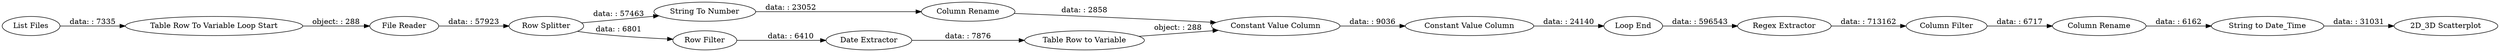 digraph {
	"-1282657916910784063_17" [label="Column Rename"]
	"-1282657916910784063_14" [label="Constant Value Column"]
	"-1282657916910784063_3" [label="Table Row To Variable Loop Start"]
	"-1282657916910784063_24" [label="String to Date_Time"]
	"-1282657916910784063_19" [label="String To Number"]
	"-1282657916910784063_13" [label="Date Extractor"]
	"-1282657916910784063_16" [label="Table Row to Variable"]
	"-1282657916910784063_1" [label="List Files"]
	"-1282657916910784063_23" [label="2D_3D Scatterplot"]
	"-1282657916910784063_27" [label="Column Filter"]
	"-1282657916910784063_2" [label="File Reader"]
	"-1282657916910784063_8" [label="Row Splitter"]
	"-1282657916910784063_18" [label="Loop End"]
	"-1282657916910784063_25" [label="Constant Value Column"]
	"-1282657916910784063_28" [label="Column Rename"]
	"-1282657916910784063_26" [label="Regex Extractor"]
	"-1282657916910784063_10" [label="Row Filter"]
	"-1282657916910784063_8" -> "-1282657916910784063_10" [label="data: : 6801"]
	"-1282657916910784063_26" -> "-1282657916910784063_27" [label="data: : 713162"]
	"-1282657916910784063_19" -> "-1282657916910784063_17" [label="data: : 23052"]
	"-1282657916910784063_14" -> "-1282657916910784063_25" [label="data: : 9036"]
	"-1282657916910784063_28" -> "-1282657916910784063_24" [label="data: : 6162"]
	"-1282657916910784063_27" -> "-1282657916910784063_28" [label="data: : 6717"]
	"-1282657916910784063_2" -> "-1282657916910784063_8" [label="data: : 57923"]
	"-1282657916910784063_3" -> "-1282657916910784063_2" [label="object: : 288"]
	"-1282657916910784063_13" -> "-1282657916910784063_16" [label="data: : 7876"]
	"-1282657916910784063_24" -> "-1282657916910784063_23" [label="data: : 31031"]
	"-1282657916910784063_10" -> "-1282657916910784063_13" [label="data: : 6410"]
	"-1282657916910784063_17" -> "-1282657916910784063_14" [label="data: : 2858"]
	"-1282657916910784063_16" -> "-1282657916910784063_14" [label="object: : 288"]
	"-1282657916910784063_25" -> "-1282657916910784063_18" [label="data: : 24140"]
	"-1282657916910784063_18" -> "-1282657916910784063_26" [label="data: : 596543"]
	"-1282657916910784063_8" -> "-1282657916910784063_19" [label="data: : 57463"]
	"-1282657916910784063_1" -> "-1282657916910784063_3" [label="data: : 7335"]
	rankdir=LR
}
